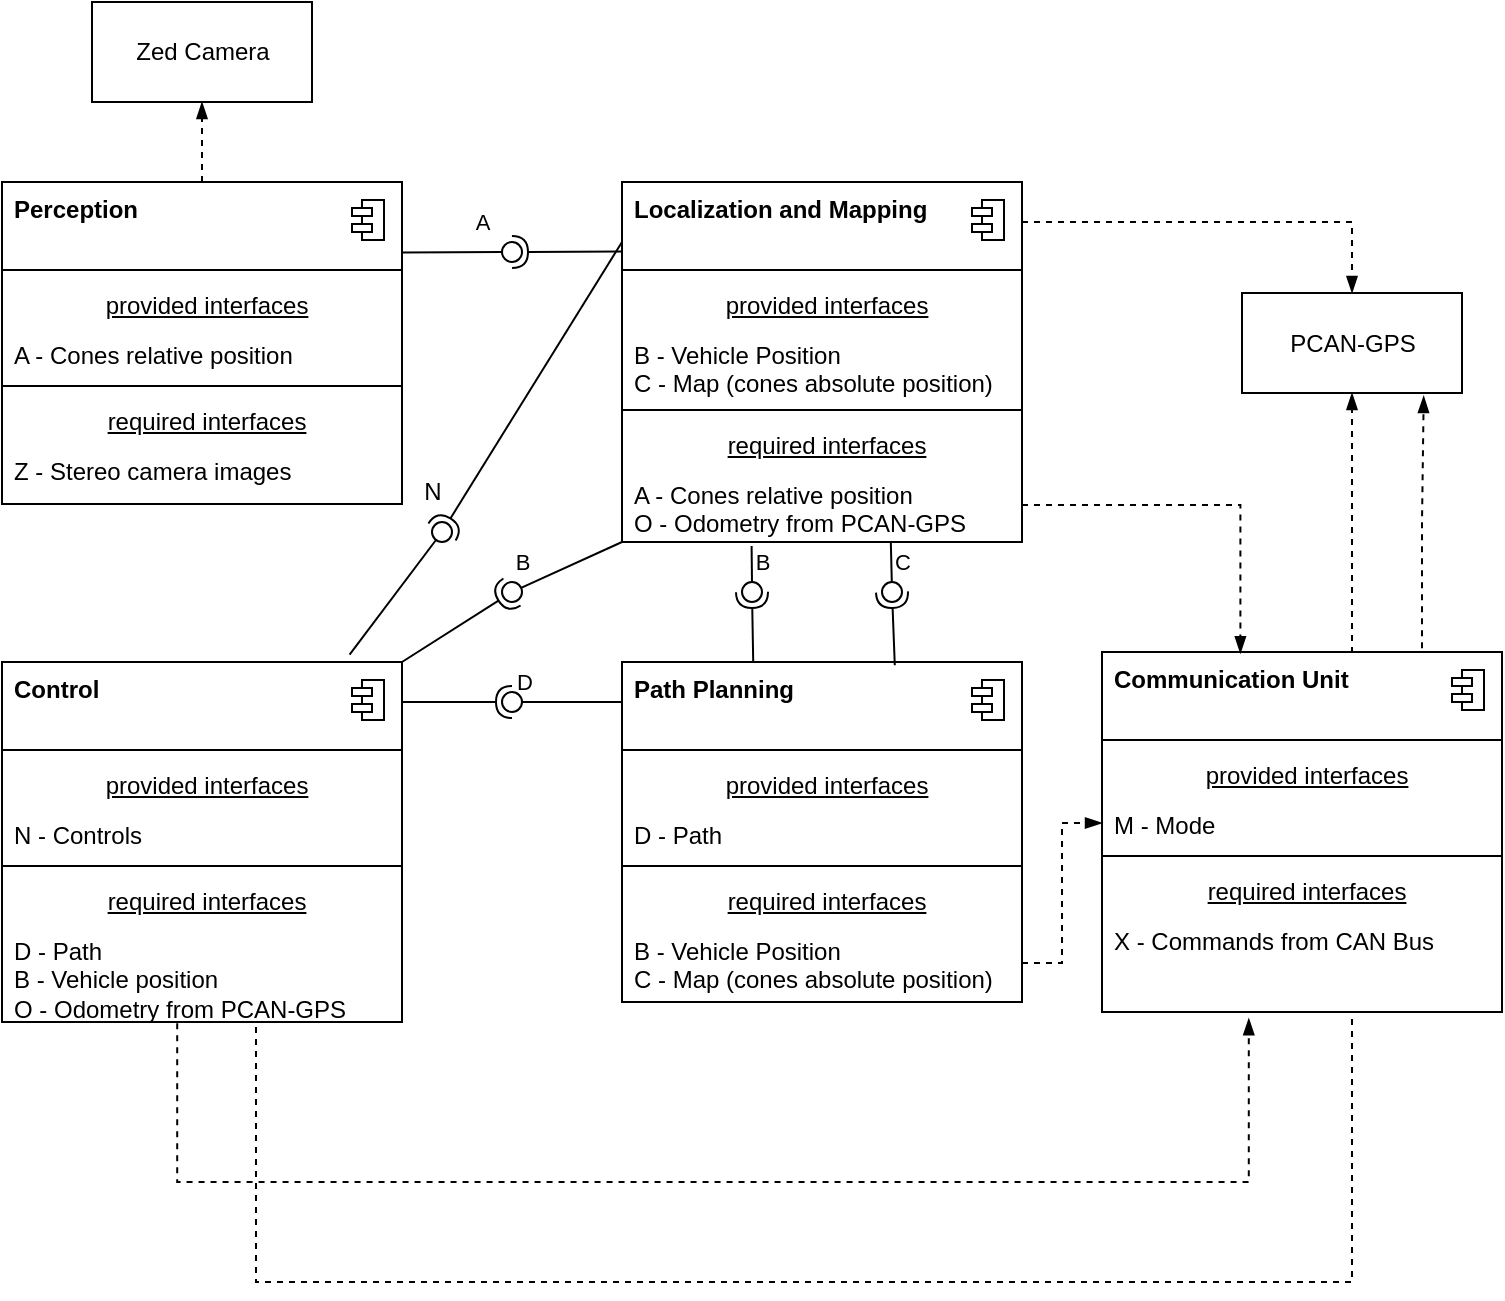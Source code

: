 <mxfile version="21.1.0" type="device">
  <diagram name="Page-1" id="XnwB0eLhRZ_xi3LwThR9">
    <mxGraphModel dx="1135" dy="586" grid="1" gridSize="10" guides="1" tooltips="1" connect="1" arrows="1" fold="1" page="1" pageScale="1" pageWidth="850" pageHeight="1100" math="0" shadow="0">
      <root>
        <mxCell id="0" />
        <mxCell id="1" parent="0" />
        <mxCell id="WsqdVvgy8sFZjgXgieVY-16" value="" style="fontStyle=1;align=center;verticalAlign=top;childLayout=stackLayout;horizontal=1;horizontalStack=0;resizeParent=1;resizeParentMax=0;resizeLast=0;marginBottom=0;" parent="1" vertex="1">
          <mxGeometry x="90" y="360" width="200" height="161" as="geometry" />
        </mxCell>
        <mxCell id="WsqdVvgy8sFZjgXgieVY-17" value="&lt;b&gt;Perception&lt;/b&gt;" style="html=1;align=left;spacingLeft=4;verticalAlign=top;strokeColor=none;fillColor=none;" parent="WsqdVvgy8sFZjgXgieVY-16" vertex="1">
          <mxGeometry width="200" height="40" as="geometry" />
        </mxCell>
        <mxCell id="WsqdVvgy8sFZjgXgieVY-18" value="" style="shape=module;jettyWidth=10;jettyHeight=4;" parent="WsqdVvgy8sFZjgXgieVY-17" vertex="1">
          <mxGeometry x="1" width="16" height="20" relative="1" as="geometry">
            <mxPoint x="-25" y="9" as="offset" />
          </mxGeometry>
        </mxCell>
        <mxCell id="WsqdVvgy8sFZjgXgieVY-19" value="" style="line;strokeWidth=1;fillColor=none;align=left;verticalAlign=middle;spacingTop=-1;spacingLeft=3;spacingRight=3;rotatable=0;labelPosition=right;points=[];portConstraint=eastwest;" parent="WsqdVvgy8sFZjgXgieVY-16" vertex="1">
          <mxGeometry y="40" width="200" height="8" as="geometry" />
        </mxCell>
        <mxCell id="WsqdVvgy8sFZjgXgieVY-20" value="&lt;u&gt;provided interfaces&lt;/u&gt;" style="html=1;align=center;spacingLeft=4;verticalAlign=top;strokeColor=none;fillColor=none;" parent="WsqdVvgy8sFZjgXgieVY-16" vertex="1">
          <mxGeometry y="48" width="200" height="25" as="geometry" />
        </mxCell>
        <mxCell id="WsqdVvgy8sFZjgXgieVY-21" value="A - Cones relative position" style="html=1;align=left;spacingLeft=4;verticalAlign=top;strokeColor=none;fillColor=none;" parent="WsqdVvgy8sFZjgXgieVY-16" vertex="1">
          <mxGeometry y="73" width="200" height="25" as="geometry" />
        </mxCell>
        <mxCell id="WsqdVvgy8sFZjgXgieVY-22" value="" style="line;strokeWidth=1;fillColor=none;align=left;verticalAlign=middle;spacingTop=-1;spacingLeft=3;spacingRight=3;rotatable=0;labelPosition=right;points=[];portConstraint=eastwest;" parent="WsqdVvgy8sFZjgXgieVY-16" vertex="1">
          <mxGeometry y="98" width="200" height="8" as="geometry" />
        </mxCell>
        <mxCell id="WsqdVvgy8sFZjgXgieVY-23" value="&lt;u&gt;required interfaces&lt;/u&gt;" style="html=1;align=center;spacingLeft=4;verticalAlign=top;strokeColor=none;fillColor=none;" parent="WsqdVvgy8sFZjgXgieVY-16" vertex="1">
          <mxGeometry y="106" width="200" height="25" as="geometry" />
        </mxCell>
        <mxCell id="WsqdVvgy8sFZjgXgieVY-24" value="Z - Stereo camera images" style="html=1;align=left;spacingLeft=4;verticalAlign=top;strokeColor=none;fillColor=none;" parent="WsqdVvgy8sFZjgXgieVY-16" vertex="1">
          <mxGeometry y="131" width="200" height="30" as="geometry" />
        </mxCell>
        <mxCell id="WsqdVvgy8sFZjgXgieVY-25" value="" style="fontStyle=1;align=center;verticalAlign=top;childLayout=stackLayout;horizontal=1;horizontalStack=0;resizeParent=1;resizeParentMax=0;resizeLast=0;marginBottom=0;" parent="1" vertex="1">
          <mxGeometry x="400" y="360" width="200" height="180" as="geometry" />
        </mxCell>
        <mxCell id="WsqdVvgy8sFZjgXgieVY-26" value="&lt;b&gt;Localization and Mapping&lt;/b&gt;" style="html=1;align=left;spacingLeft=4;verticalAlign=top;strokeColor=none;fillColor=none;" parent="WsqdVvgy8sFZjgXgieVY-25" vertex="1">
          <mxGeometry width="200" height="40" as="geometry" />
        </mxCell>
        <mxCell id="WsqdVvgy8sFZjgXgieVY-27" value="" style="shape=module;jettyWidth=10;jettyHeight=4;" parent="WsqdVvgy8sFZjgXgieVY-26" vertex="1">
          <mxGeometry x="1" width="16" height="20" relative="1" as="geometry">
            <mxPoint x="-25" y="9" as="offset" />
          </mxGeometry>
        </mxCell>
        <mxCell id="WsqdVvgy8sFZjgXgieVY-28" value="" style="line;strokeWidth=1;fillColor=none;align=left;verticalAlign=middle;spacingTop=-1;spacingLeft=3;spacingRight=3;rotatable=0;labelPosition=right;points=[];portConstraint=eastwest;" parent="WsqdVvgy8sFZjgXgieVY-25" vertex="1">
          <mxGeometry y="40" width="200" height="8" as="geometry" />
        </mxCell>
        <mxCell id="WsqdVvgy8sFZjgXgieVY-29" value="&lt;u&gt;provided interfaces&lt;/u&gt;" style="html=1;align=center;spacingLeft=4;verticalAlign=top;strokeColor=none;fillColor=none;" parent="WsqdVvgy8sFZjgXgieVY-25" vertex="1">
          <mxGeometry y="48" width="200" height="25" as="geometry" />
        </mxCell>
        <mxCell id="WsqdVvgy8sFZjgXgieVY-30" value="B - Vehicle Position&lt;br&gt;C - Map (cones absolute position)" style="html=1;align=left;spacingLeft=4;verticalAlign=top;strokeColor=none;fillColor=none;" parent="WsqdVvgy8sFZjgXgieVY-25" vertex="1">
          <mxGeometry y="73" width="200" height="37" as="geometry" />
        </mxCell>
        <mxCell id="WsqdVvgy8sFZjgXgieVY-31" value="" style="line;strokeWidth=1;fillColor=none;align=left;verticalAlign=middle;spacingTop=-1;spacingLeft=3;spacingRight=3;rotatable=0;labelPosition=right;points=[];portConstraint=eastwest;" parent="WsqdVvgy8sFZjgXgieVY-25" vertex="1">
          <mxGeometry y="110" width="200" height="8" as="geometry" />
        </mxCell>
        <mxCell id="WsqdVvgy8sFZjgXgieVY-32" value="&lt;u&gt;required interfaces&lt;/u&gt;" style="html=1;align=center;spacingLeft=4;verticalAlign=top;strokeColor=none;fillColor=none;" parent="WsqdVvgy8sFZjgXgieVY-25" vertex="1">
          <mxGeometry y="118" width="200" height="25" as="geometry" />
        </mxCell>
        <mxCell id="WsqdVvgy8sFZjgXgieVY-33" value="A - Cones relative position&lt;br&gt;O - Odometry from PCAN-GPS" style="html=1;align=left;spacingLeft=4;verticalAlign=top;strokeColor=none;fillColor=none;" parent="WsqdVvgy8sFZjgXgieVY-25" vertex="1">
          <mxGeometry y="143" width="200" height="37" as="geometry" />
        </mxCell>
        <mxCell id="WsqdVvgy8sFZjgXgieVY-34" value="" style="fontStyle=1;align=center;verticalAlign=top;childLayout=stackLayout;horizontal=1;horizontalStack=0;resizeParent=1;resizeParentMax=0;resizeLast=0;marginBottom=0;" parent="1" vertex="1">
          <mxGeometry x="90" y="600" width="200" height="180" as="geometry" />
        </mxCell>
        <mxCell id="WsqdVvgy8sFZjgXgieVY-35" value="&lt;b&gt;Control&lt;/b&gt;" style="html=1;align=left;spacingLeft=4;verticalAlign=top;strokeColor=none;fillColor=none;" parent="WsqdVvgy8sFZjgXgieVY-34" vertex="1">
          <mxGeometry width="200" height="40" as="geometry" />
        </mxCell>
        <mxCell id="WsqdVvgy8sFZjgXgieVY-36" value="" style="shape=module;jettyWidth=10;jettyHeight=4;" parent="WsqdVvgy8sFZjgXgieVY-35" vertex="1">
          <mxGeometry x="1" width="16" height="20" relative="1" as="geometry">
            <mxPoint x="-25" y="9" as="offset" />
          </mxGeometry>
        </mxCell>
        <mxCell id="WsqdVvgy8sFZjgXgieVY-37" value="" style="line;strokeWidth=1;fillColor=none;align=left;verticalAlign=middle;spacingTop=-1;spacingLeft=3;spacingRight=3;rotatable=0;labelPosition=right;points=[];portConstraint=eastwest;" parent="WsqdVvgy8sFZjgXgieVY-34" vertex="1">
          <mxGeometry y="40" width="200" height="8" as="geometry" />
        </mxCell>
        <mxCell id="WsqdVvgy8sFZjgXgieVY-38" value="&lt;u&gt;provided interfaces&lt;/u&gt;" style="html=1;align=center;spacingLeft=4;verticalAlign=top;strokeColor=none;fillColor=none;" parent="WsqdVvgy8sFZjgXgieVY-34" vertex="1">
          <mxGeometry y="48" width="200" height="25" as="geometry" />
        </mxCell>
        <mxCell id="WsqdVvgy8sFZjgXgieVY-39" value="N - Controls" style="html=1;align=left;spacingLeft=4;verticalAlign=top;strokeColor=none;fillColor=none;" parent="WsqdVvgy8sFZjgXgieVY-34" vertex="1">
          <mxGeometry y="73" width="200" height="25" as="geometry" />
        </mxCell>
        <mxCell id="WsqdVvgy8sFZjgXgieVY-40" value="" style="line;strokeWidth=1;fillColor=none;align=left;verticalAlign=middle;spacingTop=-1;spacingLeft=3;spacingRight=3;rotatable=0;labelPosition=right;points=[];portConstraint=eastwest;" parent="WsqdVvgy8sFZjgXgieVY-34" vertex="1">
          <mxGeometry y="98" width="200" height="8" as="geometry" />
        </mxCell>
        <mxCell id="WsqdVvgy8sFZjgXgieVY-41" value="&lt;u&gt;required interfaces&lt;/u&gt;" style="html=1;align=center;spacingLeft=4;verticalAlign=top;strokeColor=none;fillColor=none;" parent="WsqdVvgy8sFZjgXgieVY-34" vertex="1">
          <mxGeometry y="106" width="200" height="25" as="geometry" />
        </mxCell>
        <mxCell id="WsqdVvgy8sFZjgXgieVY-42" value="D - Path&amp;nbsp;&lt;br&gt;B - Vehicle position&lt;br&gt;O - Odometry from PCAN-GPS" style="html=1;align=left;spacingLeft=4;verticalAlign=top;strokeColor=none;fillColor=none;" parent="WsqdVvgy8sFZjgXgieVY-34" vertex="1">
          <mxGeometry y="131" width="200" height="49" as="geometry" />
        </mxCell>
        <mxCell id="WsqdVvgy8sFZjgXgieVY-43" value="" style="fontStyle=1;align=center;verticalAlign=top;childLayout=stackLayout;horizontal=1;horizontalStack=0;resizeParent=1;resizeParentMax=0;resizeLast=0;marginBottom=0;" parent="1" vertex="1">
          <mxGeometry x="400" y="600" width="200" height="170" as="geometry" />
        </mxCell>
        <mxCell id="WsqdVvgy8sFZjgXgieVY-44" value="&lt;b&gt;Path Planning&lt;/b&gt;" style="html=1;align=left;spacingLeft=4;verticalAlign=top;strokeColor=none;fillColor=none;" parent="WsqdVvgy8sFZjgXgieVY-43" vertex="1">
          <mxGeometry width="200" height="40" as="geometry" />
        </mxCell>
        <mxCell id="WsqdVvgy8sFZjgXgieVY-45" value="" style="shape=module;jettyWidth=10;jettyHeight=4;" parent="WsqdVvgy8sFZjgXgieVY-44" vertex="1">
          <mxGeometry x="1" width="16" height="20" relative="1" as="geometry">
            <mxPoint x="-25" y="9" as="offset" />
          </mxGeometry>
        </mxCell>
        <mxCell id="WsqdVvgy8sFZjgXgieVY-46" value="" style="line;strokeWidth=1;fillColor=none;align=left;verticalAlign=middle;spacingTop=-1;spacingLeft=3;spacingRight=3;rotatable=0;labelPosition=right;points=[];portConstraint=eastwest;" parent="WsqdVvgy8sFZjgXgieVY-43" vertex="1">
          <mxGeometry y="40" width="200" height="8" as="geometry" />
        </mxCell>
        <mxCell id="WsqdVvgy8sFZjgXgieVY-47" value="&lt;u&gt;provided interfaces&lt;/u&gt;" style="html=1;align=center;spacingLeft=4;verticalAlign=top;strokeColor=none;fillColor=none;" parent="WsqdVvgy8sFZjgXgieVY-43" vertex="1">
          <mxGeometry y="48" width="200" height="25" as="geometry" />
        </mxCell>
        <mxCell id="WsqdVvgy8sFZjgXgieVY-48" value="D - Path" style="html=1;align=left;spacingLeft=4;verticalAlign=top;strokeColor=none;fillColor=none;" parent="WsqdVvgy8sFZjgXgieVY-43" vertex="1">
          <mxGeometry y="73" width="200" height="25" as="geometry" />
        </mxCell>
        <mxCell id="WsqdVvgy8sFZjgXgieVY-49" value="" style="line;strokeWidth=1;fillColor=none;align=left;verticalAlign=middle;spacingTop=-1;spacingLeft=3;spacingRight=3;rotatable=0;labelPosition=right;points=[];portConstraint=eastwest;" parent="WsqdVvgy8sFZjgXgieVY-43" vertex="1">
          <mxGeometry y="98" width="200" height="8" as="geometry" />
        </mxCell>
        <mxCell id="WsqdVvgy8sFZjgXgieVY-50" value="&lt;u&gt;required interfaces&lt;/u&gt;" style="html=1;align=center;spacingLeft=4;verticalAlign=top;strokeColor=none;fillColor=none;" parent="WsqdVvgy8sFZjgXgieVY-43" vertex="1">
          <mxGeometry y="106" width="200" height="25" as="geometry" />
        </mxCell>
        <mxCell id="WsqdVvgy8sFZjgXgieVY-51" value="B - Vehicle Position&lt;br&gt;C - Map (cones absolute position)" style="html=1;align=left;spacingLeft=4;verticalAlign=top;strokeColor=none;fillColor=none;" parent="WsqdVvgy8sFZjgXgieVY-43" vertex="1">
          <mxGeometry y="131" width="200" height="39" as="geometry" />
        </mxCell>
        <mxCell id="WsqdVvgy8sFZjgXgieVY-55" value="Zed Camera" style="html=1;" parent="1" vertex="1">
          <mxGeometry x="135" y="270" width="110" height="50" as="geometry" />
        </mxCell>
        <mxCell id="WsqdVvgy8sFZjgXgieVY-56" value="PCAN-GPS" style="html=1;" parent="1" vertex="1">
          <mxGeometry x="710" y="415.5" width="110" height="50" as="geometry" />
        </mxCell>
        <mxCell id="WsqdVvgy8sFZjgXgieVY-57" style="edgeStyle=orthogonalEdgeStyle;rounded=0;orthogonalLoop=1;jettySize=auto;html=1;entryX=0.5;entryY=0;entryDx=0;entryDy=0;endArrow=blockThin;endFill=1;dashed=1;exitX=1;exitY=0.5;exitDx=0;exitDy=0;" parent="1" source="WsqdVvgy8sFZjgXgieVY-26" target="WsqdVvgy8sFZjgXgieVY-56" edge="1">
          <mxGeometry relative="1" as="geometry" />
        </mxCell>
        <mxCell id="WsqdVvgy8sFZjgXgieVY-58" style="edgeStyle=orthogonalEdgeStyle;rounded=0;orthogonalLoop=1;jettySize=auto;html=1;entryX=0.5;entryY=1;entryDx=0;entryDy=0;dashed=1;endArrow=blockThin;endFill=1;" parent="1" source="WsqdVvgy8sFZjgXgieVY-17" target="WsqdVvgy8sFZjgXgieVY-55" edge="1">
          <mxGeometry relative="1" as="geometry" />
        </mxCell>
        <mxCell id="WsqdVvgy8sFZjgXgieVY-62" value="" style="rounded=0;orthogonalLoop=1;jettySize=auto;html=1;endArrow=none;endFill=0;sketch=0;sourcePerimeterSpacing=0;targetPerimeterSpacing=0;exitX=1;exitY=0.88;exitDx=0;exitDy=0;exitPerimeter=0;" parent="1" source="WsqdVvgy8sFZjgXgieVY-17" target="WsqdVvgy8sFZjgXgieVY-64" edge="1">
          <mxGeometry relative="1" as="geometry">
            <mxPoint x="325" y="395" as="sourcePoint" />
          </mxGeometry>
        </mxCell>
        <mxCell id="WsqdVvgy8sFZjgXgieVY-65" value="A" style="edgeLabel;html=1;align=center;verticalAlign=middle;resizable=0;points=[];" parent="WsqdVvgy8sFZjgXgieVY-62" vertex="1" connectable="0">
          <mxGeometry x="0.312" y="-2" relative="1" as="geometry">
            <mxPoint x="7" y="-17" as="offset" />
          </mxGeometry>
        </mxCell>
        <mxCell id="WsqdVvgy8sFZjgXgieVY-63" value="" style="rounded=0;orthogonalLoop=1;jettySize=auto;html=1;endArrow=halfCircle;endFill=0;entryX=0.5;entryY=0.5;endSize=6;strokeWidth=1;sketch=0;exitX=-0.002;exitY=0.87;exitDx=0;exitDy=0;exitPerimeter=0;" parent="1" source="WsqdVvgy8sFZjgXgieVY-26" target="WsqdVvgy8sFZjgXgieVY-64" edge="1">
          <mxGeometry relative="1" as="geometry">
            <mxPoint x="365" y="395" as="sourcePoint" />
          </mxGeometry>
        </mxCell>
        <mxCell id="WsqdVvgy8sFZjgXgieVY-64" value="" style="ellipse;whiteSpace=wrap;html=1;align=center;aspect=fixed;resizable=0;points=[];outlineConnect=0;sketch=0;" parent="1" vertex="1">
          <mxGeometry x="340" y="390" width="10" height="10" as="geometry" />
        </mxCell>
        <mxCell id="WsqdVvgy8sFZjgXgieVY-66" value="" style="rounded=0;orthogonalLoop=1;jettySize=auto;html=1;endArrow=none;endFill=0;sketch=0;sourcePerimeterSpacing=0;targetPerimeterSpacing=0;exitX=0.672;exitY=0.989;exitDx=0;exitDy=0;exitPerimeter=0;" parent="1" source="WsqdVvgy8sFZjgXgieVY-33" target="WsqdVvgy8sFZjgXgieVY-68" edge="1">
          <mxGeometry relative="1" as="geometry">
            <mxPoint x="515" y="565" as="sourcePoint" />
          </mxGeometry>
        </mxCell>
        <mxCell id="WsqdVvgy8sFZjgXgieVY-80" value="C" style="edgeLabel;html=1;align=center;verticalAlign=middle;resizable=0;points=[];" parent="WsqdVvgy8sFZjgXgieVY-66" vertex="1" connectable="0">
          <mxGeometry x="-0.246" y="-1" relative="1" as="geometry">
            <mxPoint x="6" y="3" as="offset" />
          </mxGeometry>
        </mxCell>
        <mxCell id="WsqdVvgy8sFZjgXgieVY-67" value="" style="rounded=0;orthogonalLoop=1;jettySize=auto;html=1;endArrow=halfCircle;endFill=0;entryX=0.5;entryY=0.5;endSize=6;strokeWidth=1;sketch=0;exitX=0.682;exitY=0.04;exitDx=0;exitDy=0;exitPerimeter=0;" parent="1" source="WsqdVvgy8sFZjgXgieVY-44" target="WsqdVvgy8sFZjgXgieVY-68" edge="1">
          <mxGeometry relative="1" as="geometry">
            <mxPoint x="555" y="565" as="sourcePoint" />
          </mxGeometry>
        </mxCell>
        <mxCell id="WsqdVvgy8sFZjgXgieVY-68" value="" style="ellipse;whiteSpace=wrap;html=1;align=center;aspect=fixed;resizable=0;points=[];outlineConnect=0;sketch=0;" parent="1" vertex="1">
          <mxGeometry x="530" y="560" width="10" height="10" as="geometry" />
        </mxCell>
        <mxCell id="WsqdVvgy8sFZjgXgieVY-69" value="" style="rounded=0;orthogonalLoop=1;jettySize=auto;html=1;endArrow=none;endFill=0;sketch=0;sourcePerimeterSpacing=0;targetPerimeterSpacing=0;exitX=0.324;exitY=1.054;exitDx=0;exitDy=0;exitPerimeter=0;" parent="1" source="WsqdVvgy8sFZjgXgieVY-33" target="WsqdVvgy8sFZjgXgieVY-71" edge="1">
          <mxGeometry relative="1" as="geometry">
            <mxPoint x="445" y="565" as="sourcePoint" />
          </mxGeometry>
        </mxCell>
        <mxCell id="WsqdVvgy8sFZjgXgieVY-79" value="B" style="edgeLabel;html=1;align=center;verticalAlign=middle;resizable=0;points=[];" parent="WsqdVvgy8sFZjgXgieVY-69" vertex="1" connectable="0">
          <mxGeometry x="0.421" y="-1" relative="1" as="geometry">
            <mxPoint x="6" y="-5" as="offset" />
          </mxGeometry>
        </mxCell>
        <mxCell id="WsqdVvgy8sFZjgXgieVY-70" value="" style="rounded=0;orthogonalLoop=1;jettySize=auto;html=1;endArrow=halfCircle;endFill=0;entryX=0.5;entryY=0.5;endSize=6;strokeWidth=1;sketch=0;exitX=0.328;exitY=-0.01;exitDx=0;exitDy=0;exitPerimeter=0;" parent="1" source="WsqdVvgy8sFZjgXgieVY-44" target="WsqdVvgy8sFZjgXgieVY-71" edge="1">
          <mxGeometry relative="1" as="geometry">
            <mxPoint x="485" y="565" as="sourcePoint" />
          </mxGeometry>
        </mxCell>
        <mxCell id="WsqdVvgy8sFZjgXgieVY-71" value="" style="ellipse;whiteSpace=wrap;html=1;align=center;aspect=fixed;resizable=0;points=[];outlineConnect=0;sketch=0;" parent="1" vertex="1">
          <mxGeometry x="460" y="560" width="10" height="10" as="geometry" />
        </mxCell>
        <mxCell id="WsqdVvgy8sFZjgXgieVY-72" value="" style="rounded=0;orthogonalLoop=1;jettySize=auto;html=1;endArrow=none;endFill=0;sketch=0;sourcePerimeterSpacing=0;targetPerimeterSpacing=0;exitX=0;exitY=1;exitDx=0;exitDy=0;" parent="1" source="WsqdVvgy8sFZjgXgieVY-33" target="WsqdVvgy8sFZjgXgieVY-74" edge="1">
          <mxGeometry relative="1" as="geometry">
            <mxPoint x="325" y="565" as="sourcePoint" />
          </mxGeometry>
        </mxCell>
        <mxCell id="WsqdVvgy8sFZjgXgieVY-78" value="B" style="edgeLabel;html=1;align=center;verticalAlign=middle;resizable=0;points=[];" parent="WsqdVvgy8sFZjgXgieVY-72" vertex="1" connectable="0">
          <mxGeometry x="0.712" relative="1" as="geometry">
            <mxPoint x="-7" y="-10" as="offset" />
          </mxGeometry>
        </mxCell>
        <mxCell id="WsqdVvgy8sFZjgXgieVY-73" value="" style="rounded=0;orthogonalLoop=1;jettySize=auto;html=1;endArrow=halfCircle;endFill=0;entryX=0.5;entryY=0.5;endSize=6;strokeWidth=1;sketch=0;exitX=1;exitY=0;exitDx=0;exitDy=0;" parent="1" source="WsqdVvgy8sFZjgXgieVY-35" target="WsqdVvgy8sFZjgXgieVY-74" edge="1">
          <mxGeometry relative="1" as="geometry">
            <mxPoint x="365" y="565" as="sourcePoint" />
          </mxGeometry>
        </mxCell>
        <mxCell id="WsqdVvgy8sFZjgXgieVY-74" value="" style="ellipse;whiteSpace=wrap;html=1;align=center;aspect=fixed;resizable=0;points=[];outlineConnect=0;sketch=0;" parent="1" vertex="1">
          <mxGeometry x="340" y="560" width="10" height="10" as="geometry" />
        </mxCell>
        <mxCell id="WsqdVvgy8sFZjgXgieVY-75" value="" style="rounded=0;orthogonalLoop=1;jettySize=auto;html=1;endArrow=none;endFill=0;sketch=0;sourcePerimeterSpacing=0;targetPerimeterSpacing=0;exitX=0;exitY=0.5;exitDx=0;exitDy=0;" parent="1" source="WsqdVvgy8sFZjgXgieVY-44" target="WsqdVvgy8sFZjgXgieVY-77" edge="1">
          <mxGeometry relative="1" as="geometry">
            <mxPoint x="325" y="620" as="sourcePoint" />
          </mxGeometry>
        </mxCell>
        <mxCell id="WsqdVvgy8sFZjgXgieVY-81" value="D" style="edgeLabel;html=1;align=center;verticalAlign=middle;resizable=0;points=[];" parent="WsqdVvgy8sFZjgXgieVY-75" vertex="1" connectable="0">
          <mxGeometry x="0.627" y="-1" relative="1" as="geometry">
            <mxPoint x="-9" y="-9" as="offset" />
          </mxGeometry>
        </mxCell>
        <mxCell id="WsqdVvgy8sFZjgXgieVY-76" value="" style="rounded=0;orthogonalLoop=1;jettySize=auto;html=1;endArrow=halfCircle;endFill=0;entryX=0.5;entryY=0.5;endSize=6;strokeWidth=1;sketch=0;exitX=1;exitY=0.5;exitDx=0;exitDy=0;" parent="1" source="WsqdVvgy8sFZjgXgieVY-35" target="WsqdVvgy8sFZjgXgieVY-77" edge="1">
          <mxGeometry relative="1" as="geometry">
            <mxPoint x="365" y="620" as="sourcePoint" />
          </mxGeometry>
        </mxCell>
        <mxCell id="WsqdVvgy8sFZjgXgieVY-77" value="" style="ellipse;whiteSpace=wrap;html=1;align=center;aspect=fixed;resizable=0;points=[];outlineConnect=0;sketch=0;" parent="1" vertex="1">
          <mxGeometry x="340" y="615" width="10" height="10" as="geometry" />
        </mxCell>
        <mxCell id="yJBSnxxZGWbUYiFzX6UX-1" style="edgeStyle=orthogonalEdgeStyle;rounded=0;orthogonalLoop=1;jettySize=auto;html=1;entryX=0.5;entryY=1;entryDx=0;entryDy=0;endArrow=blockThin;endFill=1;dashed=1;exitX=0.635;exitY=1.051;exitDx=0;exitDy=0;exitPerimeter=0;" parent="1" source="WsqdVvgy8sFZjgXgieVY-42" target="WsqdVvgy8sFZjgXgieVY-56" edge="1">
          <mxGeometry relative="1" as="geometry">
            <Array as="points">
              <mxPoint x="217" y="910" />
              <mxPoint x="765" y="910" />
            </Array>
          </mxGeometry>
        </mxCell>
        <mxCell id="XN4Io0dEb6OTo9UdpQn2-5" value="" style="rounded=0;orthogonalLoop=1;jettySize=auto;html=1;endArrow=none;endFill=0;sketch=0;sourcePerimeterSpacing=0;targetPerimeterSpacing=0;exitX=0.869;exitY=-0.091;exitDx=0;exitDy=0;exitPerimeter=0;" edge="1" target="XN4Io0dEb6OTo9UdpQn2-7" parent="1" source="WsqdVvgy8sFZjgXgieVY-35">
          <mxGeometry relative="1" as="geometry">
            <mxPoint x="290" y="545" as="sourcePoint" />
          </mxGeometry>
        </mxCell>
        <mxCell id="XN4Io0dEb6OTo9UdpQn2-6" value="" style="rounded=0;orthogonalLoop=1;jettySize=auto;html=1;endArrow=halfCircle;endFill=0;entryX=0.5;entryY=0.5;endSize=6;strokeWidth=1;sketch=0;exitX=0;exitY=0.75;exitDx=0;exitDy=0;" edge="1" target="XN4Io0dEb6OTo9UdpQn2-7" parent="1" source="WsqdVvgy8sFZjgXgieVY-26">
          <mxGeometry relative="1" as="geometry">
            <mxPoint x="330" y="545" as="sourcePoint" />
          </mxGeometry>
        </mxCell>
        <mxCell id="XN4Io0dEb6OTo9UdpQn2-7" value="" style="ellipse;whiteSpace=wrap;html=1;align=center;aspect=fixed;resizable=0;points=[];outlineConnect=0;sketch=0;" vertex="1" parent="1">
          <mxGeometry x="305" y="530" width="10" height="10" as="geometry" />
        </mxCell>
        <mxCell id="XN4Io0dEb6OTo9UdpQn2-8" value="N" style="text;html=1;align=center;verticalAlign=middle;resizable=0;points=[];autosize=1;strokeColor=none;fillColor=none;" vertex="1" parent="1">
          <mxGeometry x="290" y="500" width="30" height="30" as="geometry" />
        </mxCell>
        <mxCell id="XN4Io0dEb6OTo9UdpQn2-9" value="" style="fontStyle=1;align=center;verticalAlign=top;childLayout=stackLayout;horizontal=1;horizontalStack=0;resizeParent=1;resizeParentMax=0;resizeLast=0;marginBottom=0;" vertex="1" parent="1">
          <mxGeometry x="640" y="595" width="200" height="180" as="geometry" />
        </mxCell>
        <mxCell id="XN4Io0dEb6OTo9UdpQn2-10" value="&lt;b&gt;Communication Unit&lt;/b&gt;" style="html=1;align=left;spacingLeft=4;verticalAlign=top;strokeColor=none;fillColor=none;" vertex="1" parent="XN4Io0dEb6OTo9UdpQn2-9">
          <mxGeometry width="200" height="40" as="geometry" />
        </mxCell>
        <mxCell id="XN4Io0dEb6OTo9UdpQn2-11" value="" style="shape=module;jettyWidth=10;jettyHeight=4;" vertex="1" parent="XN4Io0dEb6OTo9UdpQn2-10">
          <mxGeometry x="1" width="16" height="20" relative="1" as="geometry">
            <mxPoint x="-25" y="9" as="offset" />
          </mxGeometry>
        </mxCell>
        <mxCell id="XN4Io0dEb6OTo9UdpQn2-12" value="" style="line;strokeWidth=1;fillColor=none;align=left;verticalAlign=middle;spacingTop=-1;spacingLeft=3;spacingRight=3;rotatable=0;labelPosition=right;points=[];portConstraint=eastwest;" vertex="1" parent="XN4Io0dEb6OTo9UdpQn2-9">
          <mxGeometry y="40" width="200" height="8" as="geometry" />
        </mxCell>
        <mxCell id="XN4Io0dEb6OTo9UdpQn2-13" value="&lt;u&gt;provided interfaces&lt;/u&gt;" style="html=1;align=center;spacingLeft=4;verticalAlign=top;strokeColor=none;fillColor=none;" vertex="1" parent="XN4Io0dEb6OTo9UdpQn2-9">
          <mxGeometry y="48" width="200" height="25" as="geometry" />
        </mxCell>
        <mxCell id="XN4Io0dEb6OTo9UdpQn2-14" value="M - Mode" style="html=1;align=left;spacingLeft=4;verticalAlign=top;strokeColor=none;fillColor=none;" vertex="1" parent="XN4Io0dEb6OTo9UdpQn2-9">
          <mxGeometry y="73" width="200" height="25" as="geometry" />
        </mxCell>
        <mxCell id="XN4Io0dEb6OTo9UdpQn2-15" value="" style="line;strokeWidth=1;fillColor=none;align=left;verticalAlign=middle;spacingTop=-1;spacingLeft=3;spacingRight=3;rotatable=0;labelPosition=right;points=[];portConstraint=eastwest;" vertex="1" parent="XN4Io0dEb6OTo9UdpQn2-9">
          <mxGeometry y="98" width="200" height="8" as="geometry" />
        </mxCell>
        <mxCell id="XN4Io0dEb6OTo9UdpQn2-16" value="&lt;u&gt;required interfaces&lt;/u&gt;" style="html=1;align=center;spacingLeft=4;verticalAlign=top;strokeColor=none;fillColor=none;" vertex="1" parent="XN4Io0dEb6OTo9UdpQn2-9">
          <mxGeometry y="106" width="200" height="25" as="geometry" />
        </mxCell>
        <mxCell id="XN4Io0dEb6OTo9UdpQn2-17" value="X - Commands from CAN Bus" style="html=1;align=left;spacingLeft=4;verticalAlign=top;strokeColor=none;fillColor=none;" vertex="1" parent="XN4Io0dEb6OTo9UdpQn2-9">
          <mxGeometry y="131" width="200" height="49" as="geometry" />
        </mxCell>
        <mxCell id="XN4Io0dEb6OTo9UdpQn2-18" style="edgeStyle=orthogonalEdgeStyle;rounded=0;orthogonalLoop=1;jettySize=auto;html=1;entryX=0.826;entryY=1.03;entryDx=0;entryDy=0;entryPerimeter=0;dashed=1;endArrow=blockThin;endFill=1;exitX=0.8;exitY=-0.046;exitDx=0;exitDy=0;exitPerimeter=0;" edge="1" parent="1" source="XN4Io0dEb6OTo9UdpQn2-10" target="WsqdVvgy8sFZjgXgieVY-56">
          <mxGeometry relative="1" as="geometry" />
        </mxCell>
        <mxCell id="XN4Io0dEb6OTo9UdpQn2-20" style="edgeStyle=orthogonalEdgeStyle;rounded=0;orthogonalLoop=1;jettySize=auto;html=1;entryX=0.367;entryY=1.065;entryDx=0;entryDy=0;entryPerimeter=0;dashed=1;endArrow=blockThin;endFill=1;exitX=0.438;exitY=1.014;exitDx=0;exitDy=0;exitPerimeter=0;" edge="1" parent="1" source="WsqdVvgy8sFZjgXgieVY-42" target="XN4Io0dEb6OTo9UdpQn2-17">
          <mxGeometry relative="1" as="geometry">
            <mxPoint x="465" y="890" as="sourcePoint" />
            <mxPoint x="821" y="582" as="targetPoint" />
            <Array as="points">
              <mxPoint x="178" y="860" />
              <mxPoint x="713" y="860" />
            </Array>
          </mxGeometry>
        </mxCell>
        <mxCell id="XN4Io0dEb6OTo9UdpQn2-21" style="edgeStyle=orthogonalEdgeStyle;rounded=0;orthogonalLoop=1;jettySize=auto;html=1;entryX=0;entryY=0.5;entryDx=0;entryDy=0;dashed=1;endArrow=blockThin;endFill=1;" edge="1" parent="1" source="WsqdVvgy8sFZjgXgieVY-51" target="XN4Io0dEb6OTo9UdpQn2-14">
          <mxGeometry relative="1" as="geometry">
            <mxPoint x="475" y="900" as="sourcePoint" />
            <mxPoint x="831" y="592" as="targetPoint" />
          </mxGeometry>
        </mxCell>
        <mxCell id="XN4Io0dEb6OTo9UdpQn2-23" style="edgeStyle=orthogonalEdgeStyle;rounded=0;orthogonalLoop=1;jettySize=auto;html=1;entryX=0.346;entryY=0.017;entryDx=0;entryDy=0;entryPerimeter=0;dashed=1;endArrow=blockThin;endFill=1;" edge="1" parent="1" source="WsqdVvgy8sFZjgXgieVY-33" target="XN4Io0dEb6OTo9UdpQn2-10">
          <mxGeometry relative="1" as="geometry" />
        </mxCell>
      </root>
    </mxGraphModel>
  </diagram>
</mxfile>
